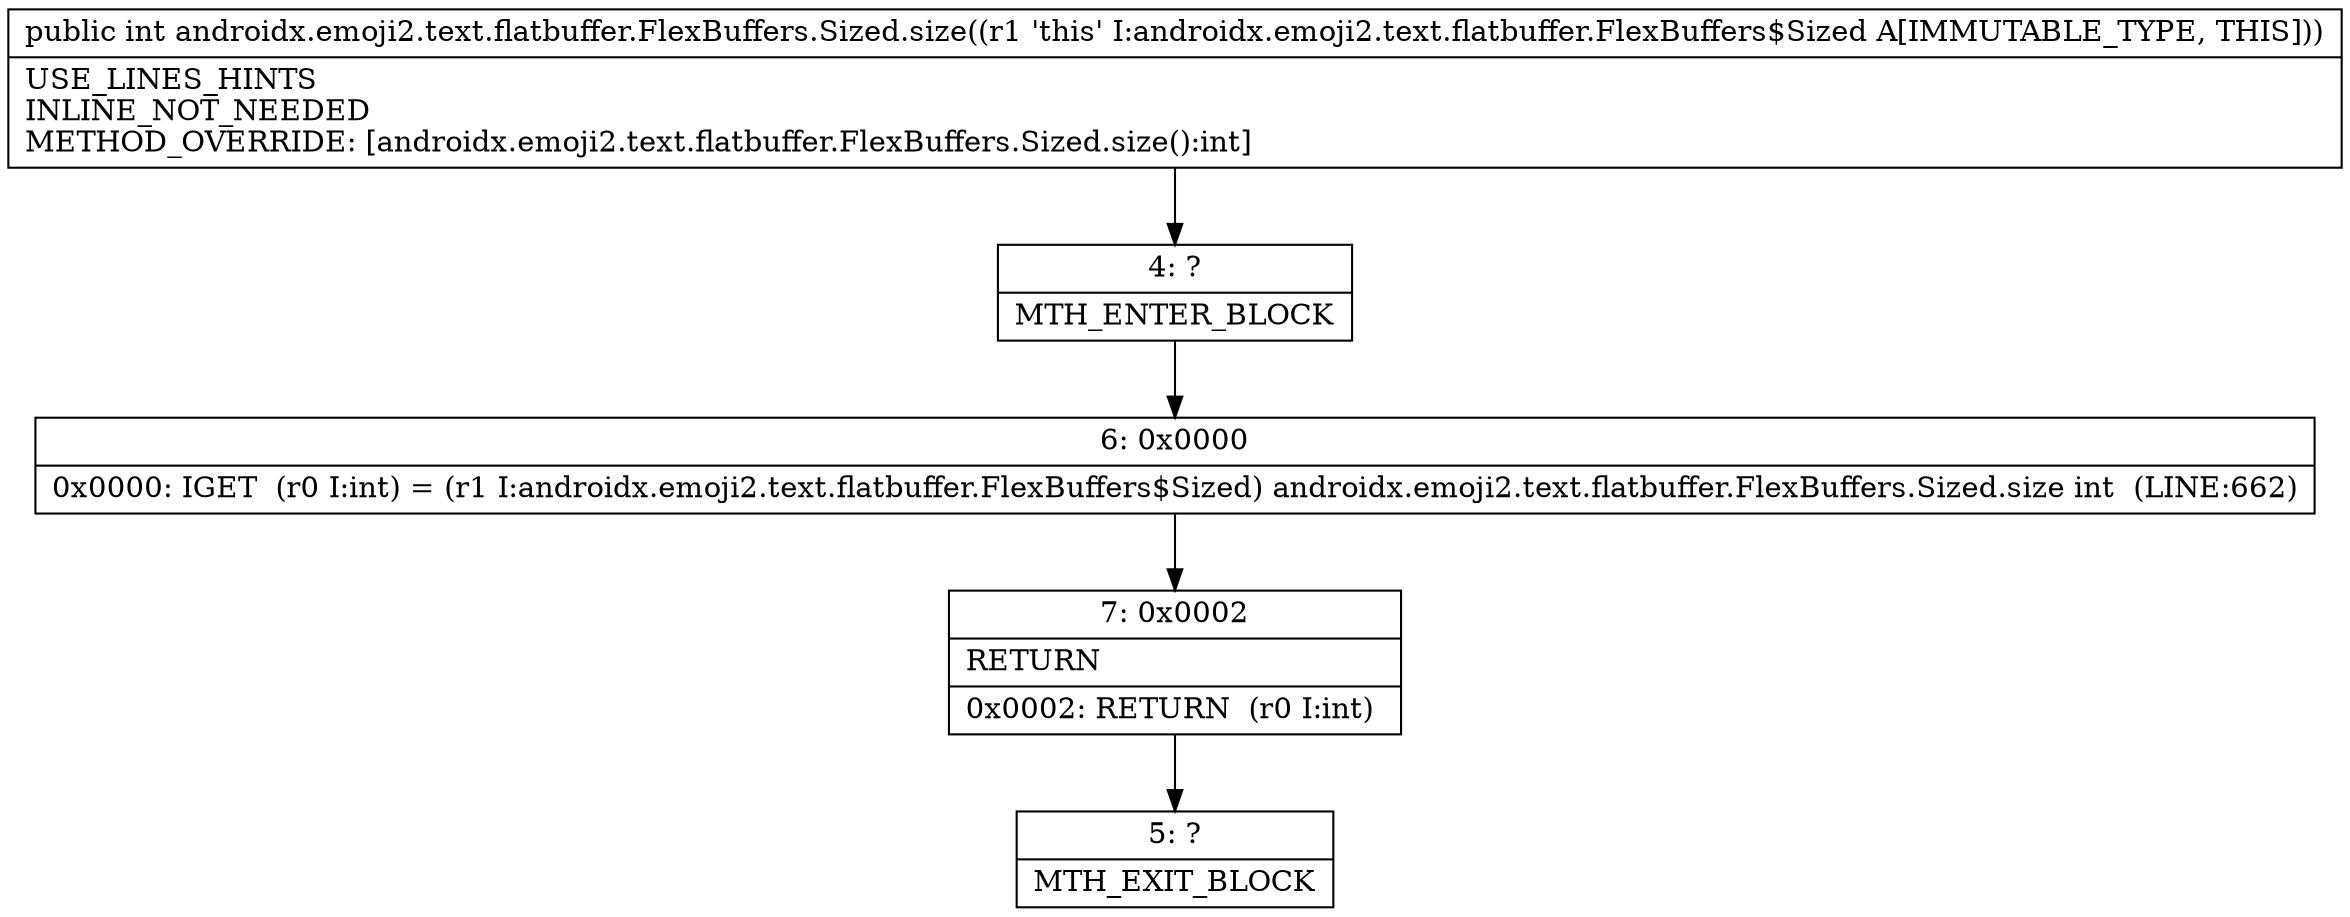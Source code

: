 digraph "CFG forandroidx.emoji2.text.flatbuffer.FlexBuffers.Sized.size()I" {
Node_4 [shape=record,label="{4\:\ ?|MTH_ENTER_BLOCK\l}"];
Node_6 [shape=record,label="{6\:\ 0x0000|0x0000: IGET  (r0 I:int) = (r1 I:androidx.emoji2.text.flatbuffer.FlexBuffers$Sized) androidx.emoji2.text.flatbuffer.FlexBuffers.Sized.size int  (LINE:662)\l}"];
Node_7 [shape=record,label="{7\:\ 0x0002|RETURN\l|0x0002: RETURN  (r0 I:int) \l}"];
Node_5 [shape=record,label="{5\:\ ?|MTH_EXIT_BLOCK\l}"];
MethodNode[shape=record,label="{public int androidx.emoji2.text.flatbuffer.FlexBuffers.Sized.size((r1 'this' I:androidx.emoji2.text.flatbuffer.FlexBuffers$Sized A[IMMUTABLE_TYPE, THIS]))  | USE_LINES_HINTS\lINLINE_NOT_NEEDED\lMETHOD_OVERRIDE: [androidx.emoji2.text.flatbuffer.FlexBuffers.Sized.size():int]\l}"];
MethodNode -> Node_4;Node_4 -> Node_6;
Node_6 -> Node_7;
Node_7 -> Node_5;
}

